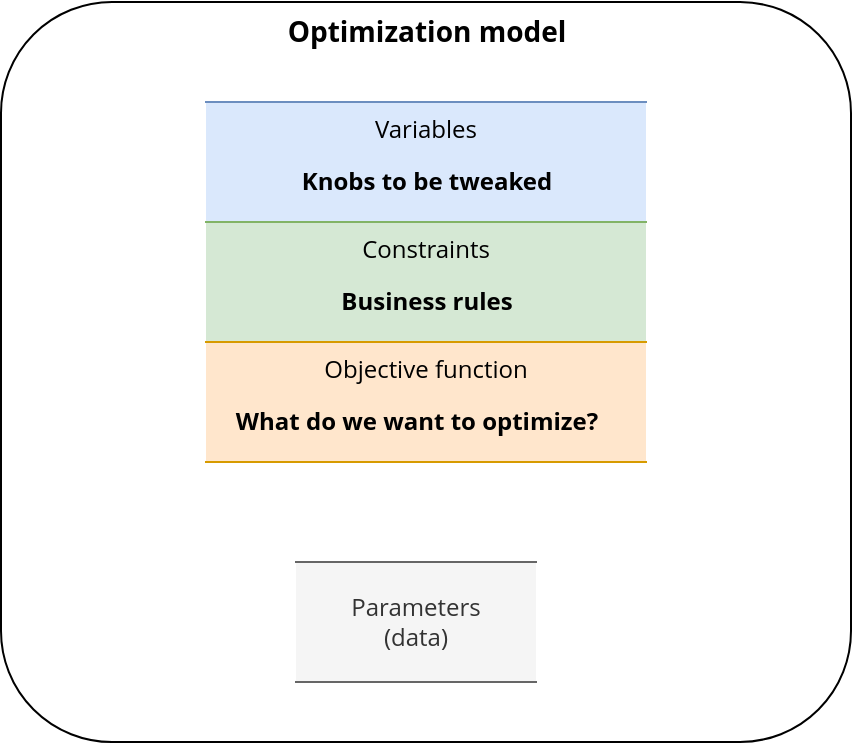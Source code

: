 <mxfile>
    <diagram id="V86D3Y3RGsqECN7tLShg" name="Page-1">
        <mxGraphModel dx="655" dy="333" grid="1" gridSize="10" guides="1" tooltips="1" connect="1" arrows="1" fold="1" page="1" pageScale="1" pageWidth="850" pageHeight="1100" math="0" shadow="0">
            <root>
                <mxCell id="0"/>
                <mxCell id="1" parent="0"/>
                <mxCell id="3" value="&lt;b&gt;&lt;font face=&quot;Open sans&quot; data-font-src=&quot;https://fonts.googleapis.com/css?family=Open+sans&quot; style=&quot;font-size: 14px&quot;&gt;Optimization model&lt;/font&gt;&lt;/b&gt;" style="rounded=1;whiteSpace=wrap;html=1;shadow=0;horizontal=1;verticalAlign=top;" parent="1" vertex="1">
                    <mxGeometry x="217.5" y="310" width="425" height="370" as="geometry"/>
                </mxCell>
                <mxCell id="5" value="Variables" style="shape=partialRectangle;whiteSpace=wrap;html=1;left=0;right=0;fillColor=#dae8fc;shadow=0;verticalAlign=top;fontFamily=Open sans;fontSource=https%3A%2F%2Ffonts.googleapis.com%2Fcss%3Ffamily%3DOpen%2Bsans;strokeColor=#6c8ebf;" parent="1" vertex="1">
                    <mxGeometry x="320" y="360" width="220" height="60" as="geometry"/>
                </mxCell>
                <mxCell id="6" value="Constraints" style="shape=partialRectangle;whiteSpace=wrap;html=1;left=0;right=0;fillColor=#d5e8d4;shadow=0;verticalAlign=top;fontFamily=Open sans;fontSource=https%3A%2F%2Ffonts.googleapis.com%2Fcss%3Ffamily%3DOpen%2Bsans;strokeColor=#82b366;" parent="1" vertex="1">
                    <mxGeometry x="320" y="420" width="220" height="60" as="geometry"/>
                </mxCell>
                <mxCell id="9" value="" style="edgeStyle=none;html=1;fontFamily=Open sans;fontSource=https%3A%2F%2Ffonts.googleapis.com%2Fcss%3Ffamily%3DOpen%2Bsans;" parent="1" source="7" target="6" edge="1">
                    <mxGeometry relative="1" as="geometry"/>
                </mxCell>
                <mxCell id="7" value="Objective function" style="shape=partialRectangle;whiteSpace=wrap;html=1;left=0;right=0;fillColor=#ffe6cc;shadow=0;verticalAlign=top;fontFamily=Open sans;fontSource=https%3A%2F%2Ffonts.googleapis.com%2Fcss%3Ffamily%3DOpen%2Bsans;strokeColor=#d79b00;" parent="1" vertex="1">
                    <mxGeometry x="320" y="480" width="220" height="60" as="geometry"/>
                </mxCell>
                <mxCell id="8" value="Parameters&lt;br&gt;(data)" style="shape=partialRectangle;whiteSpace=wrap;html=1;left=0;right=0;fillColor=#f5f5f5;shadow=0;verticalAlign=middle;fontFamily=Open sans;fontSource=https%3A%2F%2Ffonts.googleapis.com%2Fcss%3Ffamily%3DOpen%2Bsans;strokeColor=#666666;fontColor=#333333;" parent="1" vertex="1">
                    <mxGeometry x="365" y="590" width="120" height="60" as="geometry"/>
                </mxCell>
                <mxCell id="10" value="Knobs to be tweaked" style="text;html=1;resizable=0;autosize=1;align=center;verticalAlign=middle;points=[];fillColor=none;strokeColor=none;rounded=0;shadow=0;fontFamily=Open sans;fontSource=https%3A%2F%2Ffonts.googleapis.com%2Fcss%3Ffamily%3DOpen%2Bsans;fontStyle=1" parent="1" vertex="1">
                    <mxGeometry x="370" y="390" width="120" height="20" as="geometry"/>
                </mxCell>
                <mxCell id="11" value="Business rules" style="text;html=1;resizable=0;autosize=1;align=center;verticalAlign=middle;points=[];fillColor=none;strokeColor=none;rounded=0;shadow=0;fontFamily=Open sans;fontSource=https%3A%2F%2Ffonts.googleapis.com%2Fcss%3Ffamily%3DOpen%2Bsans;fontStyle=1" parent="1" vertex="1">
                    <mxGeometry x="385" y="450" width="90" height="20" as="geometry"/>
                </mxCell>
                <mxCell id="12" value="What do we want to optimize?" style="text;html=1;resizable=0;autosize=1;align=center;verticalAlign=middle;points=[];fillColor=none;strokeColor=none;rounded=0;shadow=0;fontFamily=Open sans;fontSource=https%3A%2F%2Ffonts.googleapis.com%2Fcss%3Ffamily%3DOpen%2Bsans;fontStyle=1" parent="1" vertex="1">
                    <mxGeometry x="340" y="510" width="170" height="20" as="geometry"/>
                </mxCell>
            </root>
        </mxGraphModel>
    </diagram>
</mxfile>
